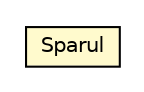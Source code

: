 #!/usr/local/bin/dot
#
# Class diagram 
# Generated by UMLGraph version R5_6-24-gf6e263 (http://www.umlgraph.org/)
#

digraph G {
	edge [fontname="Helvetica",fontsize=10,labelfontname="Helvetica",labelfontsize=10];
	node [fontname="Helvetica",fontsize=10,shape=plaintext];
	nodesep=0.25;
	ranksep=0.5;
	// org.universAAL.tools.logmonitor.service_bus_matching.Sparul
	c7792909 [label=<<table title="org.universAAL.tools.logmonitor.service_bus_matching.Sparul" border="0" cellborder="1" cellspacing="0" cellpadding="2" port="p" bgcolor="lemonChiffon" href="./Sparul.html">
		<tr><td><table border="0" cellspacing="0" cellpadding="1">
<tr><td align="center" balign="center"> Sparul </td></tr>
		</table></td></tr>
		</table>>, URL="./Sparul.html", fontname="Helvetica", fontcolor="black", fontsize=10.0];
}

